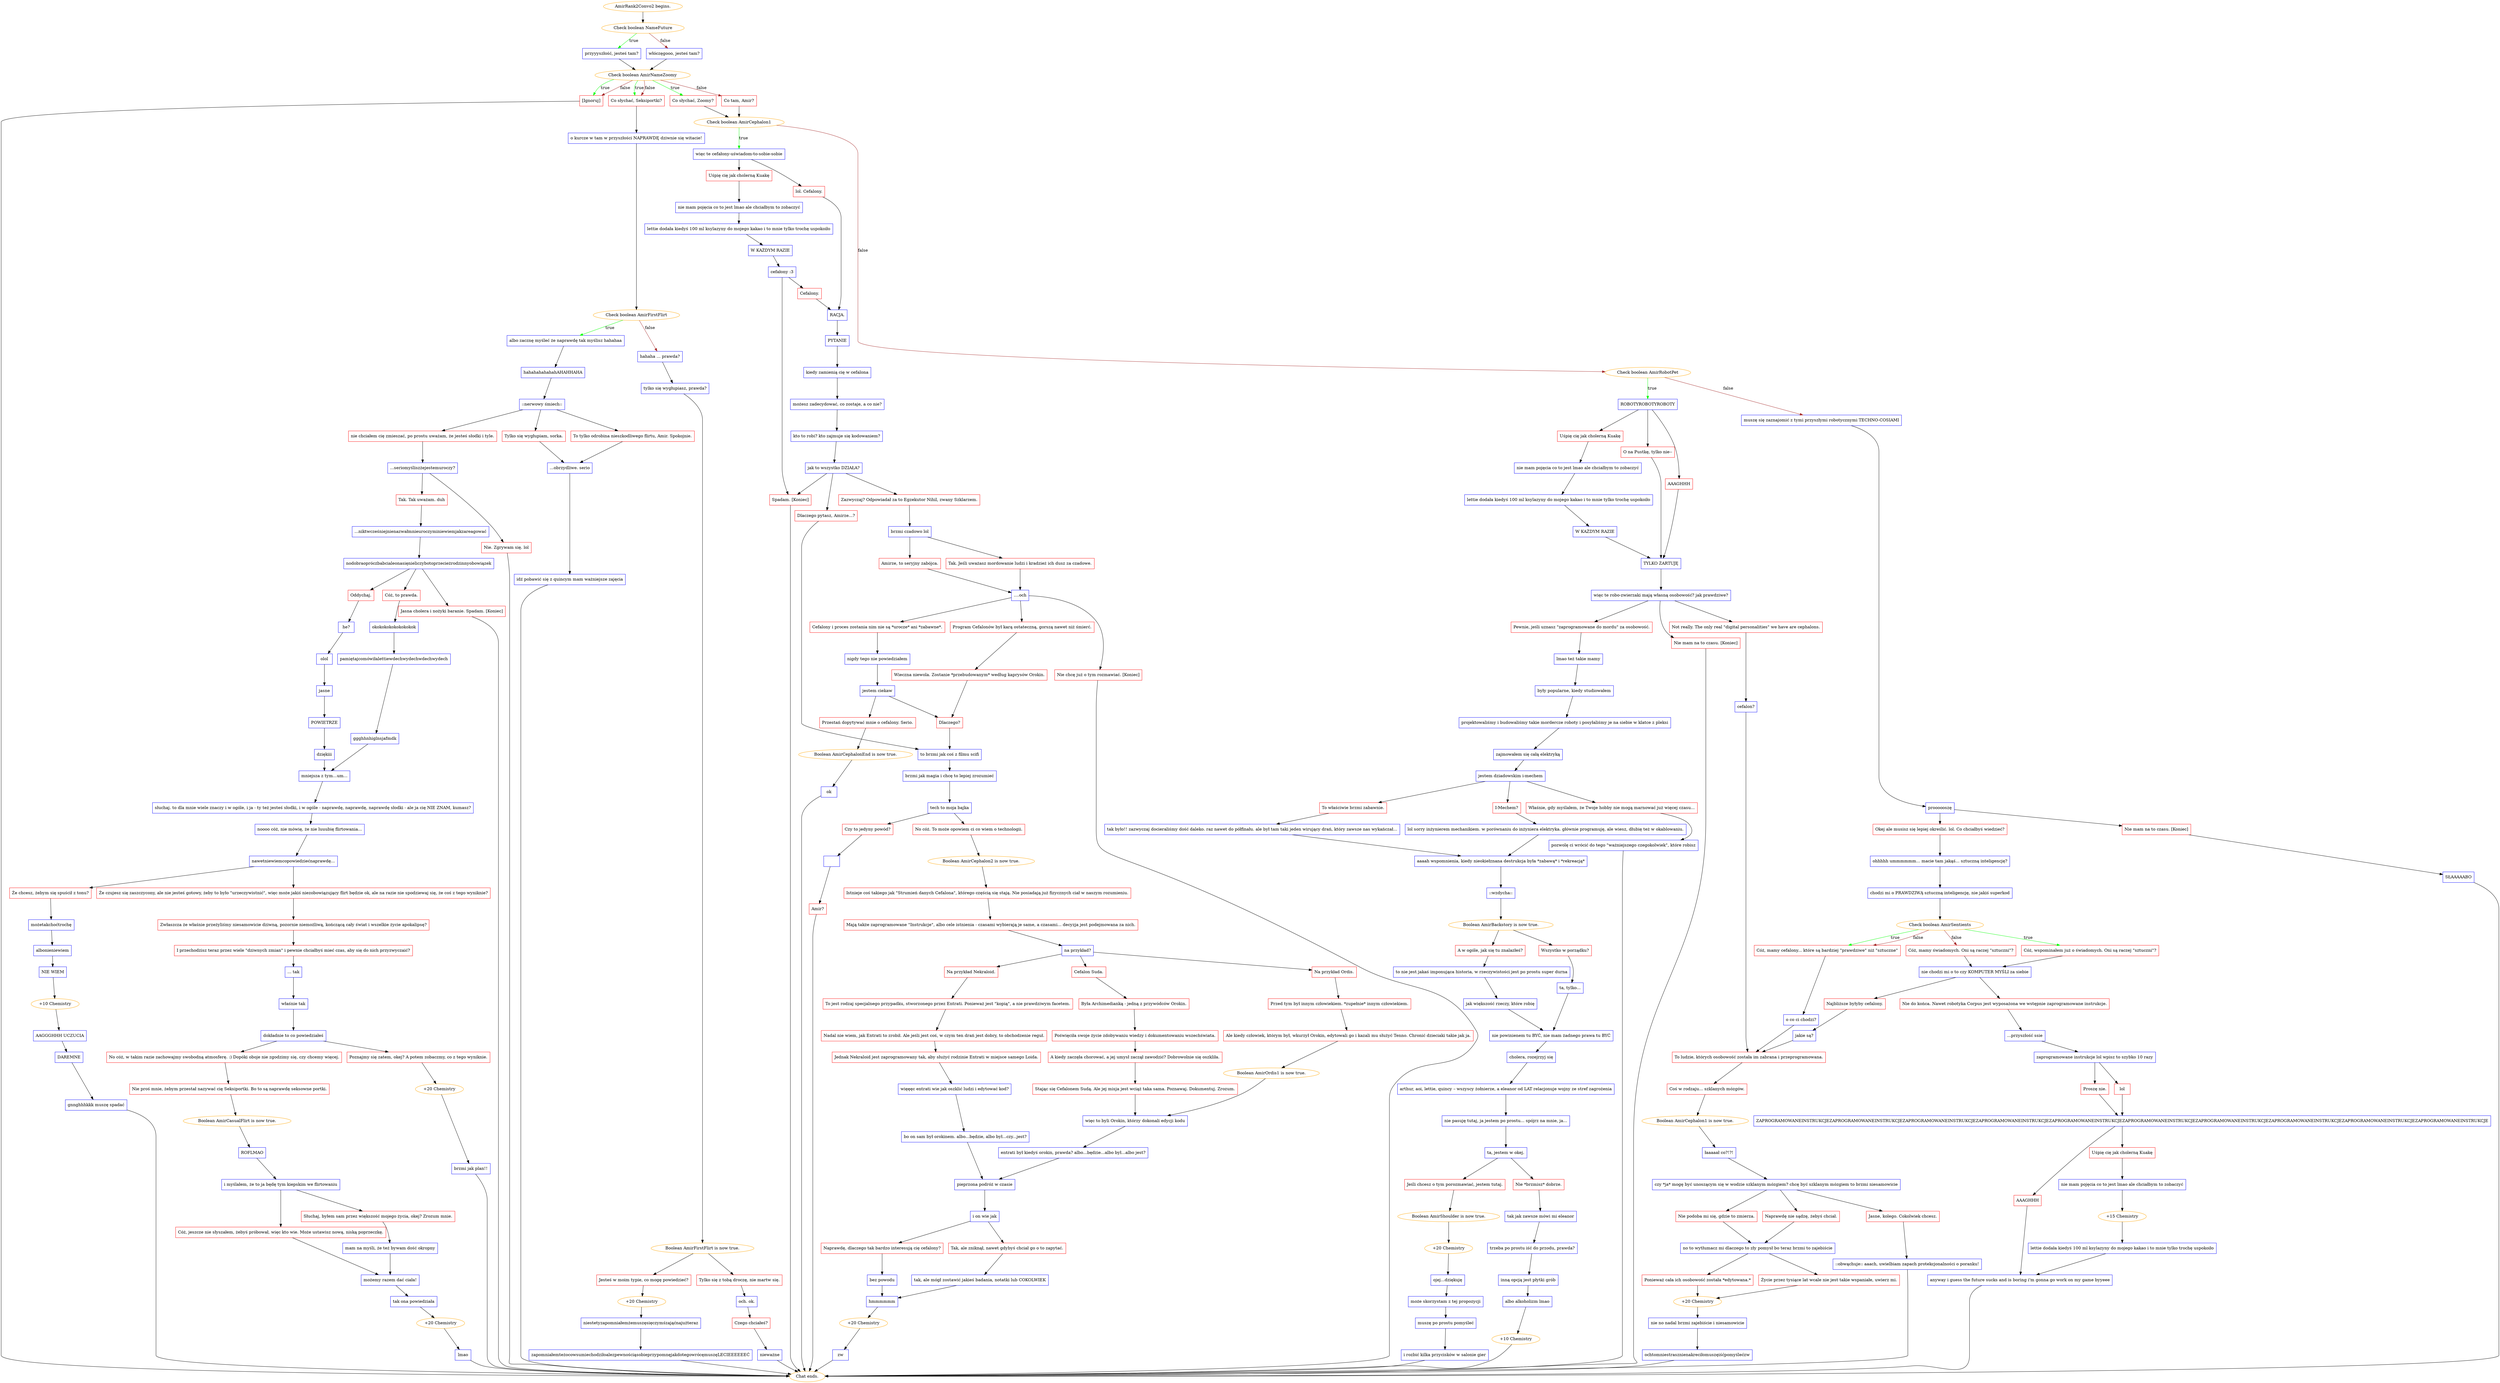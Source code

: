 digraph {
	"AmirRank2Convo2 begins." [color=orange];
		"AmirRank2Convo2 begins." -> j1555648941;
	j1555648941 [label="Check boolean NameFuture",color=orange];
		j1555648941 -> j3962905562 [label=true,color=green];
		j1555648941 -> j3137214042 [label=false,color=brown];
	j3962905562 [label="przyyyszłość, jesteś tam?",shape=box,color=blue];
		j3962905562 -> j3096240527;
	j3137214042 [label="włóczęgooo, jesteś tam?",shape=box,color=blue];
		j3137214042 -> j3096240527;
	j3096240527 [label="Check boolean AmirNameZoomy",color=orange];
		j3096240527 -> j3747364732 [label=true,color=green];
		j3096240527 -> j3804282715 [label=true,color=green];
		j3096240527 -> j4113977216 [label=true,color=green];
		j3096240527 -> j3747364732 [label=false,color=brown];
		j3096240527 -> j3804282715 [label=false,color=brown];
		j3096240527 -> j462642607 [label=false,color=brown];
	j3747364732 [label="[Ignoruj]",shape=box,color=red];
		j3747364732 -> "Chat ends.";
	j3804282715 [label="Co słychać, Seksiportki?",shape=box,color=red];
		j3804282715 -> j1744029376;
	j4113977216 [label="Co słychać, Zoomy?",shape=box,color=red];
		j4113977216 -> j87647369;
	j462642607 [label="Co tam, Amir?",shape=box,color=red];
		j462642607 -> j87647369;
	"Chat ends." [color=orange];
	j1744029376 [label="o kurcze w tam w przyszłości NAPRAWDĘ dziwnie się witacie!",shape=box,color=blue];
		j1744029376 -> j1575820688;
	j87647369 [label="Check boolean AmirCephalon1",color=orange];
		j87647369 -> j799296397 [label=true,color=green];
		j87647369 -> j1377197533 [label=false,color=brown];
	j1575820688 [label="Check boolean AmirFirstFlirt",color=orange];
		j1575820688 -> j1033054356 [label=true,color=green];
		j1575820688 -> j1448289916 [label=false,color=brown];
	j799296397 [label="więc te cefałony-uświadom-to-sobie-sobie",shape=box,color=blue];
		j799296397 -> j1269899183;
		j799296397 -> j3546170971;
	j1377197533 [label="Check boolean AmirRobotPet",color=orange];
		j1377197533 -> j1374234869 [label=true,color=green];
		j1377197533 -> j3917926101 [label=false,color=brown];
	j1033054356 [label="albo zacznę myśleć że naprawdę tak myślisz hahahaa",shape=box,color=blue];
		j1033054356 -> j1647484993;
	j1448289916 [label="hahaha ... prawda?",shape=box,color=blue];
		j1448289916 -> j1640140582;
	j1269899183 [label="lol. Cefalony.",shape=box,color=red];
		j1269899183 -> j1160388677;
	j3546170971 [label="Uśpię cię jak cholerną Kuakę",shape=box,color=red];
		j3546170971 -> j963087376;
	j1374234869 [label="ROBOTYROBOTYROBOTY",shape=box,color=blue];
		j1374234869 -> j3900142951;
		j1374234869 -> j1031731285;
		j1374234869 -> j2795793000;
	j3917926101 [label="muszę się zaznajomić z tymi przyszłymi robotycznymi TECHNO-COSIAMI",shape=box,color=blue];
		j3917926101 -> j828503868;
	j1647484993 [label="hahahahahahahAHAHHAHA",shape=box,color=blue];
		j1647484993 -> j3970380722;
	j1640140582 [label="tylko się wygłupiasz, prawda?",shape=box,color=blue];
		j1640140582 -> j1496595557;
	j1160388677 [label="RACJA.",shape=box,color=blue];
		j1160388677 -> j3482146172;
	j963087376 [label="nie mam pojęcia co to jest lmao ale chciałbym to zobaczyć",shape=box,color=blue];
		j963087376 -> j452252180;
	j3900142951 [label="O na Pustkę, tylko nie--",shape=box,color=red];
		j3900142951 -> j253480917;
	j1031731285 [label="AAAGHHH",shape=box,color=red];
		j1031731285 -> j253480917;
	j2795793000 [label="Uśpię cię jak cholerną Kuakę",shape=box,color=red];
		j2795793000 -> j3059286362;
	j828503868 [label="proooooszę",shape=box,color=blue];
		j828503868 -> j3299302532;
		j828503868 -> j606937514;
	j3970380722 [label="::nerwowy śmiech::",shape=box,color=blue];
		j3970380722 -> j4051830171;
		j3970380722 -> j2023942834;
		j3970380722 -> j2293823464;
	j1496595557 [label="Boolean AmirFirstFlirt is now true.",color=orange];
		j1496595557 -> j3679833303;
		j1496595557 -> j3524777483;
	j3482146172 [label="PYTANIE",shape=box,color=blue];
		j3482146172 -> j1083995268;
	j452252180 [label="lettie dodała kiedyś 100 ml ksylazyny do mojego kakao i to mnie tylko trochę uspokoiło",shape=box,color=blue];
		j452252180 -> j105147757;
	j253480917 [label="TYLKO ŻARTUJĘ",shape=box,color=blue];
		j253480917 -> j3205510901;
	j3059286362 [label="nie mam pojęcia co to jest lmao ale chciałbym to zobaczyć",shape=box,color=blue];
		j3059286362 -> j4023140922;
	j3299302532 [label="Nie mam na to czasu. [Koniec]",shape=box,color=red];
		j3299302532 -> j1502503868;
	j606937514 [label="Okej ale musisz się lepiej określić. lol. Co chciałbyś wiedzieć?",shape=box,color=red];
		j606937514 -> j2884570038;
	j4051830171 [label="nie chciałem cię zmieszać, po prostu uważam, że jesteś słodki i tyle.",shape=box,color=red];
		j4051830171 -> j2238573965;
	j2023942834 [label="Tylko się wygłupiam, sorka.",shape=box,color=red];
		j2023942834 -> j2568093963;
	j2293823464 [label="To tylko odrobina nieszkodliwego flirtu, Amir. Spokojnie.",shape=box,color=red];
		j2293823464 -> j2568093963;
	j3679833303 [label="Jesteś w moim typie, co mogę powiedzieć?",shape=box,color=red];
		j3679833303 -> j871986890;
	j3524777483 [label="Tylko się z tobą droczę, nie martw się.",shape=box,color=red];
		j3524777483 -> j1200919090;
	j1083995268 [label="kiedy zamienią cię w cefalona",shape=box,color=blue];
		j1083995268 -> j1532449773;
	j105147757 [label="W KAŻDYM RAZIE",shape=box,color=blue];
		j105147757 -> j270985414;
	j3205510901 [label="więc te robo-zwierzaki mają własną osobowość? jak prawdziwe?",shape=box,color=blue];
		j3205510901 -> j178245990;
		j3205510901 -> j2688351482;
		j3205510901 -> j2239986882;
	j4023140922 [label="lettie dodała kiedyś 100 ml ksylazyny do mojego kakao i to mnie tylko trochę uspokoiło",shape=box,color=blue];
		j4023140922 -> j1802963623;
	j1502503868 [label="SŁAAAAABO",shape=box,color=blue];
		j1502503868 -> "Chat ends.";
	j2884570038 [label="ohhhhh ummmmmm... macie tam jakąś... sztuczną inteligencję?",shape=box,color=blue];
		j2884570038 -> j4121676105;
	j2238573965 [label="...seriomyśliszżejestemuroczy?",shape=box,color=blue];
		j2238573965 -> j3335775097;
		j2238573965 -> j1674439101;
	j2568093963 [label="...obrzydliwe. serio",shape=box,color=blue];
		j2568093963 -> j2249500476;
	j871986890 [label="+20 Chemistry",color=orange];
		j871986890 -> j4131003734;
	j1200919090 [label="och. ok.",shape=box,color=blue];
		j1200919090 -> j3625383841;
	j1532449773 [label="możesz zadecydować, co zostaje, a co nie?",shape=box,color=blue];
		j1532449773 -> j68618441;
	j270985414 [label="cefałony :3",shape=box,color=blue];
		j270985414 -> j3817462201;
		j270985414 -> j3071220365;
	j178245990 [label="Not really. The only real \"digital personalities\" we have are cephalons.",shape=box,color=red];
		j178245990 -> j1889967617;
	j2688351482 [label="Pewnie, jeśli uznasz \"zaprogramowane do mordu\" za osobowość.",shape=box,color=red];
		j2688351482 -> j3497168479;
	j2239986882 [label="Nie mam na to czasu. [Koniec]",shape=box,color=red];
		j2239986882 -> "Chat ends.";
	j1802963623 [label="W KAŻDYM RAZIE",shape=box,color=blue];
		j1802963623 -> j253480917;
	j4121676105 [label="chodzi mi o PRAWDZIWĄ sztuczną inteligencję, nie jakiś superkod",shape=box,color=blue];
		j4121676105 -> j3361290284;
	j3335775097 [label="Tak. Tak uważam. duh",shape=box,color=red];
		j3335775097 -> j2642917464;
	j1674439101 [label="Nie. Zgrywam się. lol",shape=box,color=red];
		j1674439101 -> "Chat ends.";
	j2249500476 [label="idź pobawić się z quincym mam ważniejsze zajęcia",shape=box,color=blue];
		j2249500476 -> "Chat ends.";
	j4131003734 [label="niestetyzapomniałemżemuszęsięczymśzająćnajużteraz",shape=box,color=blue];
		j4131003734 -> j1861490108;
	j3625383841 [label="Czego chciałeś?",shape=box,color=red];
		j3625383841 -> j3755446286;
	j68618441 [label="kto to robi? kto zajmuje się kodowaniem?",shape=box,color=blue];
		j68618441 -> j36579927;
	j3817462201 [label="Cefalony.",shape=box,color=red];
		j3817462201 -> j1160388677;
	j3071220365 [label="Spadam. [Koniec]",shape=box,color=red];
		j3071220365 -> "Chat ends.";
	j1889967617 [label="cefalon?",shape=box,color=blue];
		j1889967617 -> j2435184530;
	j3497168479 [label="lmao też takie mamy",shape=box,color=blue];
		j3497168479 -> j3534166107;
	j3361290284 [label="Check boolean AmirSentients",color=orange];
		j3361290284 -> j688279396 [label=true,color=green];
		j3361290284 -> j3513079027 [label=true,color=green];
		j3361290284 -> j1859143846 [label=false,color=brown];
		j3361290284 -> j3513079027 [label=false,color=brown];
	j2642917464 [label="...niktwcześniejnienazwałmnieuroczyminiewiemjakzareagować",shape=box,color=blue];
		j2642917464 -> j3472098893;
	j1861490108 [label="zapomniałemteżocowsumiechodziłoalezpewnościąsobieprzypomnęjakdotegowrócęmuszęLECIEEEEEEĆ",shape=box,color=blue];
		j1861490108 -> "Chat ends.";
	j3755446286 [label="nieważne",shape=box,color=blue];
		j3755446286 -> "Chat ends.";
	j36579927 [label="jak to wszystko DZIAŁA?",shape=box,color=blue];
		j36579927 -> j4141416993;
		j36579927 -> j3114522129;
		j36579927 -> j3071220365;
	j2435184530 [label="To ludzie, których osobowość została im zabrana i przeprogramowana.",shape=box,color=red];
		j2435184530 -> j672920574;
	j3534166107 [label="były popularne, kiedy studiowałem",shape=box,color=blue];
		j3534166107 -> j3502406749;
	j688279396 [label="Cóż, wspominałem już o świadomych. Oni są raczej \"sztuczni\"?",shape=box,color=red];
		j688279396 -> j1934465923;
	j3513079027 [label="Cóż, mamy cefalony... które są bardziej \"prawdziwe\" niż \"sztuczne\"",shape=box,color=red];
		j3513079027 -> j4239210264;
	j1859143846 [label="Cóż, mamy świadomych. Oni są raczej \"sztuczni\"?",shape=box,color=red];
		j1859143846 -> j1934465923;
	j3472098893 [label="nodobraopróczbabcialeonasięnieliczybotoprzecieżrodzinnyobowiązek",shape=box,color=blue];
		j3472098893 -> j2798421165;
		j3472098893 -> j2760006222;
		j3472098893 -> j1659789799;
	j4141416993 [label="Zazwyczaj? Odpowiadał za to Egzekutor Nihil, zwany Szklarzem.",shape=box,color=red];
		j4141416993 -> j126493530;
	j3114522129 [label="Dlaczego pytasz, Amirze...?",shape=box,color=red];
		j3114522129 -> j1175445509;
	j672920574 [label="Coś w rodzaju... szklanych mózgów.",shape=box,color=red];
		j672920574 -> j3189526381;
	j3502406749 [label="projektowaliśmy i budowaliśmy takie mordercze roboty i posyłaliśmy je na siebie w klatce z pleksi",shape=box,color=blue];
		j3502406749 -> j3741936560;
	j1934465923 [label="nie chodzi mi o to czy KOMPUTER MYŚLI za siebie",shape=box,color=blue];
		j1934465923 -> j741878422;
		j1934465923 -> j971180219;
	j4239210264 [label="o co ci chodzi?",shape=box,color=blue];
		j4239210264 -> j2435184530;
	j2798421165 [label="Oddychaj.",shape=box,color=red];
		j2798421165 -> j727556071;
	j2760006222 [label="Cóż, to prawda.",shape=box,color=red];
		j2760006222 -> j3470726006;
	j1659789799 [label="Jasna cholera i nożyki baranie. Spadam. [Koniec]",shape=box,color=red];
		j1659789799 -> "Chat ends.";
	j126493530 [label="brzmi czadowo lol",shape=box,color=blue];
		j126493530 -> j4027120723;
		j126493530 -> j1490962259;
	j1175445509 [label="to brzmi jak coś z filmu scifi",shape=box,color=blue];
		j1175445509 -> j1561208469;
	j3189526381 [label="Boolean AmirCephalon1 is now true.",color=orange];
		j3189526381 -> j2339718733;
	j3741936560 [label="zajmowałem się całą elektryką",shape=box,color=blue];
		j3741936560 -> j2767285694;
	j741878422 [label="Najbliższe byłyby cefalony.",shape=box,color=red];
		j741878422 -> j2613359695;
	j971180219 [label="Nie do końca. Nawet robotyka Corpus jest wyposażona we wstępnie zaprogramowane instrukcje.",shape=box,color=red];
		j971180219 -> j4209870940;
	j727556071 [label="he?",shape=box,color=blue];
		j727556071 -> j3548162323;
	j3470726006 [label="okokokokokokokokok",shape=box,color=blue];
		j3470726006 -> j1448947870;
	j4027120723 [label="Tak. Jeśli uważasz mordowanie ludzi i kradzież ich dusz za czadowe.",shape=box,color=red];
		j4027120723 -> j2360612165;
	j1490962259 [label="Amirze, to seryjny zabójca.",shape=box,color=red];
		j1490962259 -> j2360612165;
	j1561208469 [label="brzmi jak magia i chcę to lepiej zrozumieć",shape=box,color=blue];
		j1561208469 -> j784607135;
	j2339718733 [label="łaaaaał co?!?!",shape=box,color=blue];
		j2339718733 -> j2001173261;
	j2767285694 [label="jestem dziadowskim i-mechem",shape=box,color=blue];
		j2767285694 -> j4240783331;
		j2767285694 -> j1407721050;
		j2767285694 -> j2510255906;
	j2613359695 [label="jakie są?",shape=box,color=blue];
		j2613359695 -> j2435184530;
	j4209870940 [label="...przyszłość ssie",shape=box,color=blue];
		j4209870940 -> j896234728;
	j3548162323 [label="olol",shape=box,color=blue];
		j3548162323 -> j2545102623;
	j1448947870 [label="pamiętajcomówiłalettiewdechwydechwdechwydech",shape=box,color=blue];
		j1448947870 -> j408127048;
	j2360612165 [label="....och",shape=box,color=blue];
		j2360612165 -> j4194671038;
		j2360612165 -> j2021787513;
		j2360612165 -> j803510817;
	j784607135 [label="tech to moja bajka",shape=box,color=blue];
		j784607135 -> j2651422538;
		j784607135 -> j2000257307;
	j2001173261 [label="czy *ja* mogę być unoszącym się w wodzie szklanym mózgiem? chcę być szklanym mózgiem to brzmi niesamowicie",shape=box,color=blue];
		j2001173261 -> j1106671348;
		j2001173261 -> j1483521577;
		j2001173261 -> j341809413;
	j4240783331 [label="I-Mechem?",shape=box,color=red];
		j4240783331 -> j2878091823;
	j1407721050 [label="To właściwie brzmi zabawnie.",shape=box,color=red];
		j1407721050 -> j2700265088;
	j2510255906 [label="Właśnie, gdy myślałem, że Twoje hobby nie mogą marnować już więcej czasu...",shape=box,color=red];
		j2510255906 -> j1479520549;
	j896234728 [label="zaprogramowane instrukcje lol wpisz to szybko 10 razy",shape=box,color=blue];
		j896234728 -> j1208785452;
		j896234728 -> j1713319212;
	j2545102623 [label="jasne",shape=box,color=blue];
		j2545102623 -> j3250763243;
	j408127048 [label="ggghhnhiglnsjafmdk",shape=box,color=blue];
		j408127048 -> j1385802224;
	j4194671038 [label="Cefalony i proces zostania nim nie są *urocze* ani *zabawne*.",shape=box,color=red];
		j4194671038 -> j1886397312;
	j2021787513 [label="Nie chcę już o tym rozmawiać. [Koniec]",shape=box,color=red];
		j2021787513 -> "Chat ends.";
	j803510817 [label="Program Cefalonów był karą ostateczną, gorszą nawet niż śmierć.",shape=box,color=red];
		j803510817 -> j1735234474;
	j2651422538 [label="Czy to jedyny powód?",shape=box,color=red];
		j2651422538 -> j3956974090;
	j2000257307 [label="No cóż. To może opowiem ci co wiem o technologii.",shape=box,color=red];
		j2000257307 -> j3134774196;
	j1106671348 [label="Nie podoba mi się, gdzie to zmierza.",shape=box,color=red];
		j1106671348 -> j787785369;
	j1483521577 [label="Naprawdę nie sądzę, żebyś chciał.",shape=box,color=red];
		j1483521577 -> j787785369;
	j341809413 [label="Jasne, kolego. Cokolwiek chcesz.",shape=box,color=red];
		j341809413 -> j2491915086;
	j2878091823 [label="lol sorry inżynierem mechanikiem. w porównaniu do inżyniera elektryka. głównie programuję, ale wiesz, dłubię też w okablowaniu.",shape=box,color=blue];
		j2878091823 -> j2937296986;
	j2700265088 [label="tak było!! zazwyczaj docieraliśmy dość daleko. raz nawet do półfinału. ale był tam taki jeden wirujący drań, który zawsze nas wykańczał...",shape=box,color=blue];
		j2700265088 -> j2937296986;
	j1479520549 [label="pozwolę ci wrócić do tego \"ważniejszego czegokolwiek\", które robisz",shape=box,color=blue];
		j1479520549 -> "Chat ends.";
	j1208785452 [label="lol",shape=box,color=red];
		j1208785452 -> j2266850993;
	j1713319212 [label="Proszę nie.",shape=box,color=red];
		j1713319212 -> j2266850993;
	j3250763243 [label="POWIETRZE",shape=box,color=blue];
		j3250763243 -> j2878495479;
	j1385802224 [label="mniejsza z tym...um...",shape=box,color=blue];
		j1385802224 -> j4272044388;
	j1886397312 [label="nigdy tego nie powiedziałem",shape=box,color=blue];
		j1886397312 -> j1493362594;
	j1735234474 [label="Wieczna niewola. Zostanie *przebudowanym* według kaprysów Orokin.",shape=box,color=red];
		j1735234474 -> j3365837326;
	j3956974090 [label="  ",shape=box,color=blue];
		j3956974090 -> j2228253618;
	j3134774196 [label="Boolean AmirCephalon2 is now true.",color=orange];
		j3134774196 -> j2626614955;
	j787785369 [label="no to wytłumacz mi dlaczego to zły pomysł bo teraz brzmi to zajebiście",shape=box,color=blue];
		j787785369 -> j3324770874;
		j787785369 -> j675303763;
	j2491915086 [label="::obwąchuje:: aaach, uwielbiam zapach protekcjonalności o poranku!",shape=box,color=blue];
		j2491915086 -> "Chat ends.";
	j2937296986 [label="aaaah wspomnienia, kiedy nieokiełznana destrukcja była *zabawą* i *rekreacją*",shape=box,color=blue];
		j2937296986 -> j851397528;
	j2266850993 [label="ZAPROGRAMOWANEINSTRUKCJEZAPROGRAMOWANEINSTRUKCJEZAPROGRAMOWANEINSTRUKCJEZAPROGRAMOWANEINSTRUKCJEZAPROGRAMOWANEINSTRUKCJEZAPROGRAMOWANEINSTRUKCJEZAPROGRAMOWANEINSTRUKCJEZAPROGRAMOWANEINSTRUKCJEZAPROGRAMOWANEINSTRUKCJEZAPROGRAMOWANEINSTRUKCJE",shape=box,color=blue];
		j2266850993 -> j466367953;
		j2266850993 -> j4174509184;
	j2878495479 [label="dziękiii",shape=box,color=blue];
		j2878495479 -> j1385802224;
	j4272044388 [label="słuchaj. to dla mnie wiele znaczy i w ogóle, i ja - ty też jesteś słodki, i w ogóle - naprawdę, naprawdę, naprawdę słodki - ale ja cię NIE ZNAM, kumasz?",shape=box,color=blue];
		j4272044388 -> j1307284201;
	j1493362594 [label="jestem ciekaw",shape=box,color=blue];
		j1493362594 -> j3365837326;
		j1493362594 -> j2563158853;
	j3365837326 [label="Dlaczego?",shape=box,color=red];
		j3365837326 -> j1175445509;
	j2228253618 [label="Amir?",shape=box,color=red];
		j2228253618 -> "Chat ends.";
	j2626614955 [label="Istnieje coś takiego jak \"Strumień danych Cefalona\", którego częścią się stają. Nie posiadają już fizycznych ciał w naszym rozumieniu.",shape=box,color=red];
		j2626614955 -> j3123527775;
	j3324770874 [label="Ponieważ cała ich osobowość została *edytowana.*",shape=box,color=red];
		j3324770874 -> j2510752188;
	j675303763 [label="Życie przez tysiące lat wcale nie jest takie wspaniałe, uwierz mi.",shape=box,color=red];
		j675303763 -> j2510752188;
	j851397528 [label="::wzdycha::",shape=box,color=blue];
		j851397528 -> j2341517216;
	j466367953 [label="Uśpię cię jak cholerną Kuakę",shape=box,color=red];
		j466367953 -> j1388937911;
	j4174509184 [label="AAAGHHH",shape=box,color=red];
		j4174509184 -> j1171777537;
	j1307284201 [label="noooo cóż, nie mówię, że nie luuubię flirtowania...",shape=box,color=blue];
		j1307284201 -> j2633941255;
	j2563158853 [label="Przestań dopytywać mnie o cefalony. Serio.",shape=box,color=red];
		j2563158853 -> j1631207674;
	j3123527775 [label="Mają także zaprogramowane \"Instrukcje\", albo cele istnienia - czasami wybierają je same, a czasami... decyzja jest podejmowana za nich.",shape=box,color=red];
		j3123527775 -> j3372772338;
	j2510752188 [label="+20 Chemistry",color=orange];
		j2510752188 -> j673421017;
	j2341517216 [label="Boolean AmirBackstory is now true.",color=orange];
		j2341517216 -> j3218840036;
		j2341517216 -> j1586538181;
	j1388937911 [label="nie mam pojęcia co to jest lmao ale chciałbym to zobaczyć",shape=box,color=blue];
		j1388937911 -> j1895159296;
	j1171777537 [label="anyway i guess the future sucks and is boring i'm gonna go work on my game byyeee",shape=box,color=blue];
		j1171777537 -> "Chat ends.";
	j2633941255 [label="nawetniewiemcopowiedziećnaprawdę...",shape=box,color=blue];
		j2633941255 -> j443210452;
		j2633941255 -> j2611167728;
	j1631207674 [label="Boolean AmirCephalonEnd is now true.",color=orange];
		j1631207674 -> j2346536463;
	j3372772338 [label="na przykład?",shape=box,color=blue];
		j3372772338 -> j1343804527;
		j3372772338 -> j1257425727;
		j3372772338 -> j973262352;
	j673421017 [label="nie no nadal brzmi zajebiście i niesamowicie",shape=box,color=blue];
		j673421017 -> j3818163793;
	j3218840036 [label="Wszystko w porządku?",shape=box,color=red];
		j3218840036 -> j854707102;
	j1586538181 [label="A w ogóle, jak się tu znalazłeś?",shape=box,color=red];
		j1586538181 -> j2821539890;
	j1895159296 [label="+15 Chemistry",color=orange];
		j1895159296 -> j2894175554;
	j443210452 [label="Że czujesz się zaszczycony, ale nie jesteś gotowy, żeby to było \"urzeczywistnić\", więc może jakiś niezobowiązujący flirt będzie ok, ale na razie nie spodziewaj się, że coś z tego wyniknie?",shape=box,color=red];
		j443210452 -> j2638137820;
	j2611167728 [label="Że chcesz, żebym się spuścił z tonu?",shape=box,color=red];
		j2611167728 -> j3635893651;
	j2346536463 [label="ok",shape=box,color=blue];
		j2346536463 -> "Chat ends.";
	j1343804527 [label="Na przykład Ordis.",shape=box,color=red];
		j1343804527 -> j3685950968;
	j1257425727 [label="Cefalon Suda.",shape=box,color=red];
		j1257425727 -> j1182979862;
	j973262352 [label="Na przykład Nekraloid.",shape=box,color=red];
		j973262352 -> j4130273620;
	j3818163793 [label="ochtomniestrasznienakreciłomuszęiśćpomyślećzw",shape=box,color=blue];
		j3818163793 -> "Chat ends.";
	j854707102 [label="ta, tylko...",shape=box,color=blue];
		j854707102 -> j2254586461;
	j2821539890 [label="to nie jest jakaś imponująca historia, w rzeczywistości jest po prostu super durna",shape=box,color=blue];
		j2821539890 -> j1294150582;
	j2894175554 [label="lettie dodała kiedyś 100 ml ksylazyny do mojego kakao i to mnie tylko trochę uspokoiło",shape=box,color=blue];
		j2894175554 -> j1171777537;
	j2638137820 [label="Zwłaszcza że właśnie przeżyliśmy niesamowicie dziwną, pozornie niemożliwą, kończącą cały świat i wszelkie życie apokalipsę?",shape=box,color=red];
		j2638137820 -> j1592467569;
	j3635893651 [label="możetakchoćtrochę",shape=box,color=blue];
		j3635893651 -> j3132218084;
	j3685950968 [label="Przed tym był innym człowiekiem. *zupełnie* innym człowiekiem.",shape=box,color=red];
		j3685950968 -> j3502363505;
	j1182979862 [label="Była Archimedianką - jedną z przywódców Orokin.",shape=box,color=red];
		j1182979862 -> j2909289925;
	j4130273620 [label="To jest rodzaj specjalnego przypadku, stworzonego przez Entrati. Ponieważ jest \"kopią\", a nie prawdziwym facetem.",shape=box,color=red];
		j4130273620 -> j3062785551;
	j2254586461 [label="nie powinienem tu BYĆ, nie mam żadnego prawa tu BYĆ",shape=box,color=blue];
		j2254586461 -> j708121299;
	j1294150582 [label="jak większość rzeczy, które robię",shape=box,color=blue];
		j1294150582 -> j2254586461;
	j1592467569 [label="I przechodzisz teraz przez wiele \"dziwnych zmian\" i pewnie chciałbyś mieć czas, aby się do nich przyzwyczaić?",shape=box,color=red];
		j1592467569 -> j3790917196;
	j3132218084 [label="albonieniewiem",shape=box,color=blue];
		j3132218084 -> j2775070414;
	j3502363505 [label="Ale kiedy człowiek, którym był, wkurzył Orokin, edytowali go i kazali mu służyć Tenno. Chronić dzieciaki takie jak ja.",shape=box,color=red];
		j3502363505 -> j3442585879;
	j2909289925 [label="Poświęciła swoje życie zdobywaniu wiedzy i dokumentowaniu wszechświata.",shape=box,color=red];
		j2909289925 -> j3454699108;
	j3062785551 [label="Nadal nie wiem, jak Entrati to zrobił. Ale jeśli jest coś, w czym ten drań jest dobry, to obchodzenie reguł.",shape=box,color=red];
		j3062785551 -> j3966836869;
	j708121299 [label="cholera, rozejrzyj się",shape=box,color=blue];
		j708121299 -> j397380781;
	j3790917196 [label="... tak",shape=box,color=blue];
		j3790917196 -> j1484069234;
	j2775070414 [label="NIE WIEM",shape=box,color=blue];
		j2775070414 -> j1154279217;
	j3442585879 [label="Boolean AmirOrdis1 is now true.",color=orange];
		j3442585879 -> j3267861443;
	j3454699108 [label="A kiedy zaczęła chorować, a jej umysł zaczął zawodzić? Dobrowolnie się oszkliła.",shape=box,color=red];
		j3454699108 -> j2815838705;
	j3966836869 [label="Jednak Nekraloid jest zaprogramowany tak, aby służyć rodzinie Entrati w miejsce samego Loida.",shape=box,color=red];
		j3966836869 -> j979810640;
	j397380781 [label="arthur, aoi, lettie, quincy – wszyscy żołnierze, a eleanor od LAT relacjonuje wojny ze stref zagrożenia",shape=box,color=blue];
		j397380781 -> j2418845252;
	j1484069234 [label="właśnie tak",shape=box,color=blue];
		j1484069234 -> j3273923660;
	j1154279217 [label="+10 Chemistry",color=orange];
		j1154279217 -> j1460762894;
	j3267861443 [label="więc to byli Orokin, którzy dokonali edycji kodu",shape=box,color=blue];
		j3267861443 -> j2162422886;
	j2815838705 [label="Stając się Cefalonem Sudą. Ale jej misja jest wciąż taka sama. Poznawaj. Dokumentuj. Zrozum.",shape=box,color=red];
		j2815838705 -> j3267861443;
	j979810640 [label="więęęc entrati wie jak oszklić ludzi i edytować kod?",shape=box,color=blue];
		j979810640 -> j4215200570;
	j2418845252 [label="nie pasuję tutaj, ja jestem po prostu... spójrz na mnie, ja...",shape=box,color=blue];
		j2418845252 -> j1376855895;
	j3273923660 [label="dokładnie to co powiedziałeś",shape=box,color=blue];
		j3273923660 -> j124766975;
		j3273923660 -> j4076092182;
	j1460762894 [label="AAGGGHHH UCZUCIA",shape=box,color=blue];
		j1460762894 -> j390971481;
	j2162422886 [label="entrati był kiedyś orokin, prawda? albo...będzie...albo był...albo jest?",shape=box,color=blue];
		j2162422886 -> j2457306109;
	j4215200570 [label="bo on sam był orokinem. albo...będzie, albo był...czy...jest?",shape=box,color=blue];
		j4215200570 -> j2457306109;
	j1376855895 [label="ta, jestem w okej.",shape=box,color=blue];
		j1376855895 -> j563431410;
		j1376855895 -> j167721096;
	j124766975 [label="Poznajmy się zatem, okej? A potem zobaczmy, co z tego wyniknie.",shape=box,color=red];
		j124766975 -> j4171251224;
	j4076092182 [label="No cóż, w takim razie zachowajmy swobodną atmosferę. :) Dopóki oboje nie zgodzimy się, czy chcemy więcej.",shape=box,color=red];
		j4076092182 -> j3197056355;
	j390971481 [label="DAREMNE",shape=box,color=blue];
		j390971481 -> j1414026457;
	j2457306109 [label="pieprzona podróż w czasie",shape=box,color=blue];
		j2457306109 -> j3092183232;
	j563431410 [label="Jeśli chcesz o tym porozmawiać, jestem tutaj.",shape=box,color=red];
		j563431410 -> j2694091925;
	j167721096 [label="Nie *brzmisz* dobrze.",shape=box,color=red];
		j167721096 -> j3009537695;
	j4171251224 [label="+20 Chemistry",color=orange];
		j4171251224 -> j3718950551;
	j3197056355 [label="Nie proś mnie, żebym przestał nazywać cię Seksiportki. Bo to są naprawdę seksowne portki.",shape=box,color=red];
		j3197056355 -> j2443812982;
	j1414026457 [label="gnnghhhkkk muszę spadać",shape=box,color=blue];
		j1414026457 -> "Chat ends.";
	j3092183232 [label="i on wie jak",shape=box,color=blue];
		j3092183232 -> j2831592903;
		j3092183232 -> j4040097247;
	j2694091925 [label="Boolean AmirShoulder is now true.",color=orange];
		j2694091925 -> j3250720617;
	j3009537695 [label="tak jak zawsze mówi mi eleanor",shape=box,color=blue];
		j3009537695 -> j580960869;
	j3718950551 [label="brzmi jak plan!!",shape=box,color=blue];
		j3718950551 -> "Chat ends.";
	j2443812982 [label="Boolean AmirCasualFlirt is now true.",color=orange];
		j2443812982 -> j253927991;
	j2831592903 [label="Tak, ale zniknął, nawet gdybyś chciał go o to zapytać.",shape=box,color=red];
		j2831592903 -> j1595750716;
	j4040097247 [label="Naprawdę, dlaczego tak bardzo interesują cię cefalony?",shape=box,color=red];
		j4040097247 -> j3070857281;
	j3250720617 [label="+20 Chemistry",color=orange];
		j3250720617 -> j4228666838;
	j580960869 [label="trzeba po prostu iść do przodu, prawda?",shape=box,color=blue];
		j580960869 -> j1878110614;
	j253927991 [label="ROFLMAO",shape=box,color=blue];
		j253927991 -> j3433822753;
	j1595750716 [label="tak, ale mógł zostawić jakieś badania, notatki lub COKOLWIEK",shape=box,color=blue];
		j1595750716 -> j3100543325;
	j3070857281 [label="bez powodu",shape=box,color=blue];
		j3070857281 -> j3100543325;
	j4228666838 [label="ojej...dziękuję",shape=box,color=blue];
		j4228666838 -> j2124774813;
	j1878110614 [label="inną opcją jest płytki grób",shape=box,color=blue];
		j1878110614 -> j3708067014;
	j3433822753 [label="i myślałem, że to ja będę tym kiepskim we flirtowaniu",shape=box,color=blue];
		j3433822753 -> j2508794575;
		j3433822753 -> j4027302788;
	j3100543325 [label="hmmmmmm",shape=box,color=blue];
		j3100543325 -> j3906778486;
	j2124774813 [label="może skorzystam z tej propozycji",shape=box,color=blue];
		j2124774813 -> j1896503801;
	j3708067014 [label="albo alkoholizm lmao",shape=box,color=blue];
		j3708067014 -> j1933300832;
	j2508794575 [label="Cóż, jeszcze nie słyszałem, żebyś próbował, więc kto wie. Może ustawisz nową, niską poprzeczkę.",shape=box,color=red];
		j2508794575 -> j1202200897;
	j4027302788 [label="Słuchaj, byłem sam przez większość mojego życia, okej? Zrozum mnie.",shape=box,color=red];
		j4027302788 -> j1082201301;
	j3906778486 [label="+20 Chemistry",color=orange];
		j3906778486 -> j3772775557;
	j1896503801 [label="muszę po prostu pomyśleć",shape=box,color=blue];
		j1896503801 -> j2163481889;
	j1933300832 [label="+10 Chemistry",color=orange];
		j1933300832 -> "Chat ends.";
	j1202200897 [label="możemy razem dać ciała!",shape=box,color=blue];
		j1202200897 -> j718613582;
	j1082201301 [label="mam na myśli, że też bywam dość okropny",shape=box,color=blue];
		j1082201301 -> j1202200897;
	j3772775557 [label="zw",shape=box,color=blue];
		j3772775557 -> "Chat ends.";
	j2163481889 [label="i rozbić kilka przycisków w salonie gier",shape=box,color=blue];
		j2163481889 -> "Chat ends.";
	j718613582 [label="tak ona powiedziała",shape=box,color=blue];
		j718613582 -> j2251546872;
	j2251546872 [label="+20 Chemistry",color=orange];
		j2251546872 -> j1868894267;
	j1868894267 [label="lmao",shape=box,color=blue];
		j1868894267 -> "Chat ends.";
}